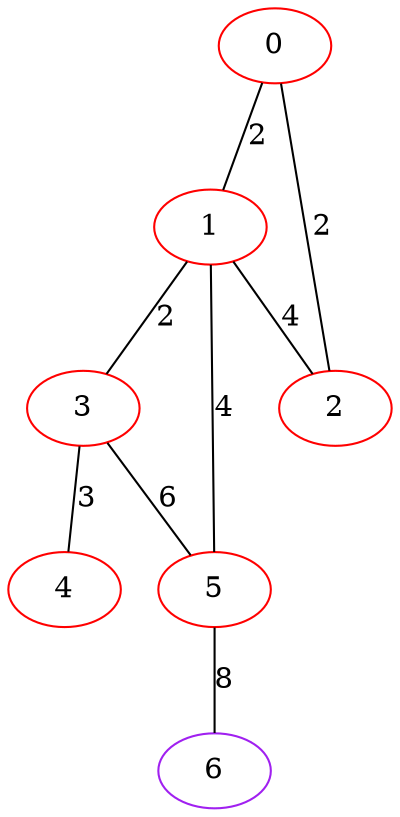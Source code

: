 graph "" {
0 [color=red, weight=1];
1 [color=red, weight=1];
2 [color=red, weight=1];
3 [color=red, weight=1];
4 [color=red, weight=1];
5 [color=red, weight=1];
6 [color=purple, weight=4];
0 -- 1  [key=0, label=2];
0 -- 2  [key=0, label=2];
1 -- 2  [key=0, label=4];
1 -- 3  [key=0, label=2];
1 -- 5  [key=0, label=4];
3 -- 4  [key=0, label=3];
3 -- 5  [key=0, label=6];
5 -- 6  [key=0, label=8];
}
